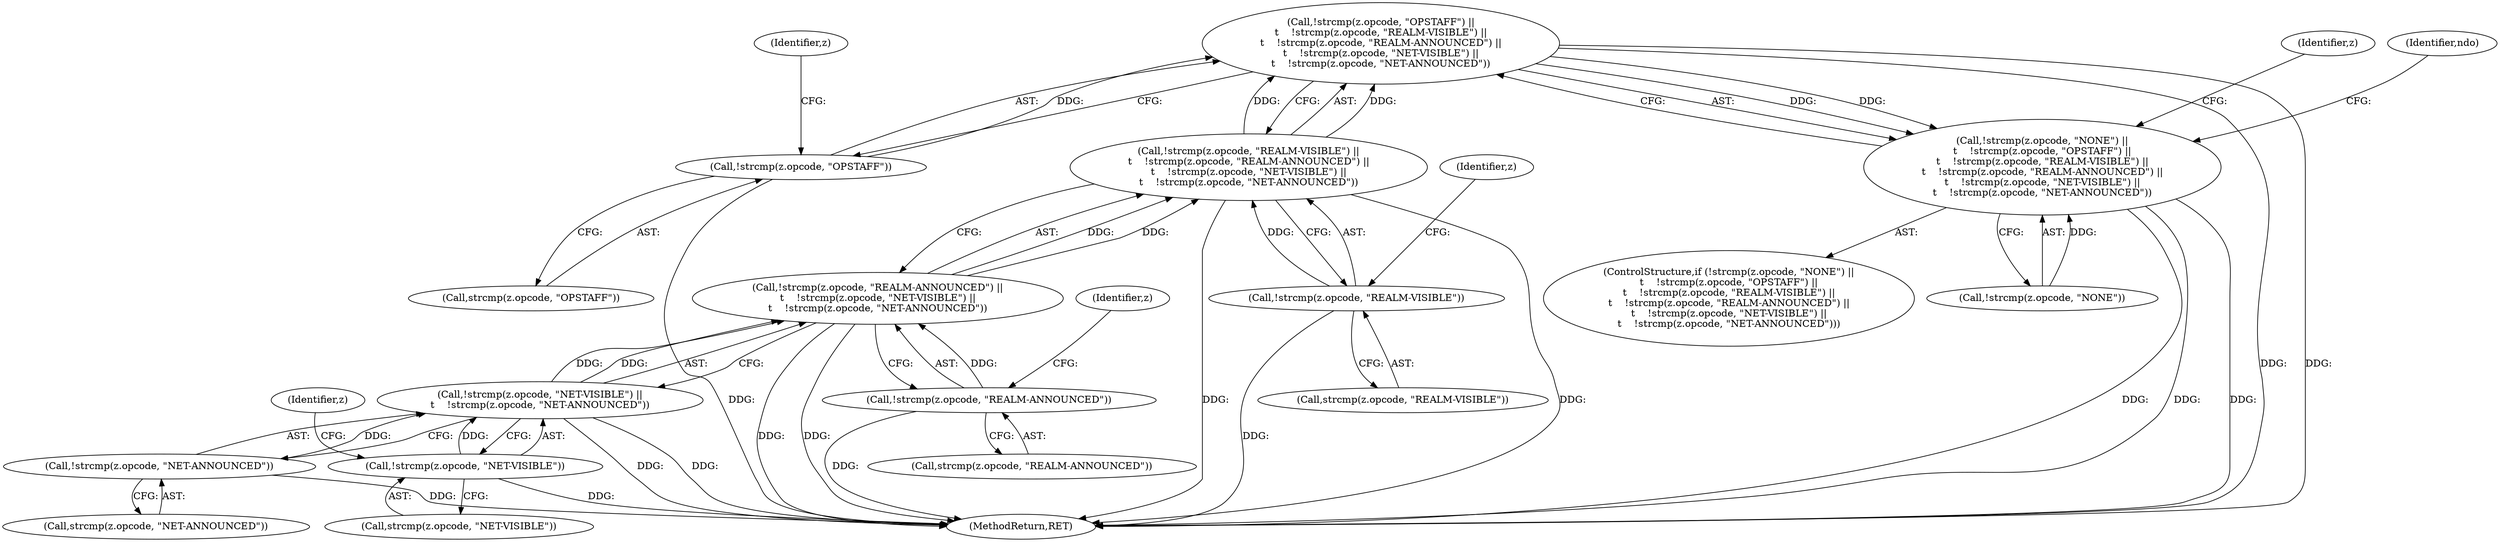 digraph "0_tcpdump_d17507ffa3e9742199b02a66aa940e79ababfa30_0@API" {
"1000679" [label="(Call,!strcmp(z.opcode, \"OPSTAFF\") ||\n\t    !strcmp(z.opcode, \"REALM-VISIBLE\") ||\n\t    !strcmp(z.opcode, \"REALM-ANNOUNCED\") ||\n\t    !strcmp(z.opcode, \"NET-VISIBLE\") ||\n\t    !strcmp(z.opcode, \"NET-ANNOUNCED\"))"];
"1000680" [label="(Call,!strcmp(z.opcode, \"OPSTAFF\"))"];
"1000686" [label="(Call,!strcmp(z.opcode, \"REALM-VISIBLE\") ||\n\t    !strcmp(z.opcode, \"REALM-ANNOUNCED\") ||\n\t    !strcmp(z.opcode, \"NET-VISIBLE\") ||\n\t    !strcmp(z.opcode, \"NET-ANNOUNCED\"))"];
"1000687" [label="(Call,!strcmp(z.opcode, \"REALM-VISIBLE\"))"];
"1000693" [label="(Call,!strcmp(z.opcode, \"REALM-ANNOUNCED\") ||\n\t    !strcmp(z.opcode, \"NET-VISIBLE\") ||\n\t    !strcmp(z.opcode, \"NET-ANNOUNCED\"))"];
"1000694" [label="(Call,!strcmp(z.opcode, \"REALM-ANNOUNCED\"))"];
"1000700" [label="(Call,!strcmp(z.opcode, \"NET-VISIBLE\") ||\n\t    !strcmp(z.opcode, \"NET-ANNOUNCED\"))"];
"1000701" [label="(Call,!strcmp(z.opcode, \"NET-VISIBLE\"))"];
"1000707" [label="(Call,!strcmp(z.opcode, \"NET-ANNOUNCED\"))"];
"1000672" [label="(Call,!strcmp(z.opcode, \"NONE\") ||\n\t    !strcmp(z.opcode, \"OPSTAFF\") ||\n\t    !strcmp(z.opcode, \"REALM-VISIBLE\") ||\n\t    !strcmp(z.opcode, \"REALM-ANNOUNCED\") ||\n\t    !strcmp(z.opcode, \"NET-VISIBLE\") ||\n\t    !strcmp(z.opcode, \"NET-ANNOUNCED\"))"];
"1000693" [label="(Call,!strcmp(z.opcode, \"REALM-ANNOUNCED\") ||\n\t    !strcmp(z.opcode, \"NET-VISIBLE\") ||\n\t    !strcmp(z.opcode, \"NET-ANNOUNCED\"))"];
"1000710" [label="(Identifier,z)"];
"1000708" [label="(Call,strcmp(z.opcode, \"NET-ANNOUNCED\"))"];
"1000681" [label="(Call,strcmp(z.opcode, \"OPSTAFF\"))"];
"1000679" [label="(Call,!strcmp(z.opcode, \"OPSTAFF\") ||\n\t    !strcmp(z.opcode, \"REALM-VISIBLE\") ||\n\t    !strcmp(z.opcode, \"REALM-ANNOUNCED\") ||\n\t    !strcmp(z.opcode, \"NET-VISIBLE\") ||\n\t    !strcmp(z.opcode, \"NET-ANNOUNCED\"))"];
"1000697" [label="(Identifier,z)"];
"1000748" [label="(MethodReturn,RET)"];
"1000728" [label="(Identifier,z)"];
"1000700" [label="(Call,!strcmp(z.opcode, \"NET-VISIBLE\") ||\n\t    !strcmp(z.opcode, \"NET-ANNOUNCED\"))"];
"1000680" [label="(Call,!strcmp(z.opcode, \"OPSTAFF\"))"];
"1000694" [label="(Call,!strcmp(z.opcode, \"REALM-ANNOUNCED\"))"];
"1000687" [label="(Call,!strcmp(z.opcode, \"REALM-VISIBLE\"))"];
"1000695" [label="(Call,strcmp(z.opcode, \"REALM-ANNOUNCED\"))"];
"1000704" [label="(Identifier,z)"];
"1000673" [label="(Call,!strcmp(z.opcode, \"NONE\"))"];
"1000701" [label="(Call,!strcmp(z.opcode, \"NET-VISIBLE\"))"];
"1000690" [label="(Identifier,z)"];
"1000702" [label="(Call,strcmp(z.opcode, \"NET-VISIBLE\"))"];
"1000716" [label="(Identifier,ndo)"];
"1000671" [label="(ControlStructure,if (!strcmp(z.opcode, \"NONE\") ||\n\t    !strcmp(z.opcode, \"OPSTAFF\") ||\n\t    !strcmp(z.opcode, \"REALM-VISIBLE\") ||\n\t    !strcmp(z.opcode, \"REALM-ANNOUNCED\") ||\n\t    !strcmp(z.opcode, \"NET-VISIBLE\") ||\n\t    !strcmp(z.opcode, \"NET-ANNOUNCED\")))"];
"1000686" [label="(Call,!strcmp(z.opcode, \"REALM-VISIBLE\") ||\n\t    !strcmp(z.opcode, \"REALM-ANNOUNCED\") ||\n\t    !strcmp(z.opcode, \"NET-VISIBLE\") ||\n\t    !strcmp(z.opcode, \"NET-ANNOUNCED\"))"];
"1000688" [label="(Call,strcmp(z.opcode, \"REALM-VISIBLE\"))"];
"1000707" [label="(Call,!strcmp(z.opcode, \"NET-ANNOUNCED\"))"];
"1000672" [label="(Call,!strcmp(z.opcode, \"NONE\") ||\n\t    !strcmp(z.opcode, \"OPSTAFF\") ||\n\t    !strcmp(z.opcode, \"REALM-VISIBLE\") ||\n\t    !strcmp(z.opcode, \"REALM-ANNOUNCED\") ||\n\t    !strcmp(z.opcode, \"NET-VISIBLE\") ||\n\t    !strcmp(z.opcode, \"NET-ANNOUNCED\"))"];
"1000679" -> "1000672"  [label="AST: "];
"1000679" -> "1000680"  [label="CFG: "];
"1000679" -> "1000686"  [label="CFG: "];
"1000680" -> "1000679"  [label="AST: "];
"1000686" -> "1000679"  [label="AST: "];
"1000672" -> "1000679"  [label="CFG: "];
"1000679" -> "1000748"  [label="DDG: "];
"1000679" -> "1000748"  [label="DDG: "];
"1000679" -> "1000672"  [label="DDG: "];
"1000679" -> "1000672"  [label="DDG: "];
"1000680" -> "1000679"  [label="DDG: "];
"1000686" -> "1000679"  [label="DDG: "];
"1000686" -> "1000679"  [label="DDG: "];
"1000680" -> "1000681"  [label="CFG: "];
"1000681" -> "1000680"  [label="AST: "];
"1000690" -> "1000680"  [label="CFG: "];
"1000680" -> "1000748"  [label="DDG: "];
"1000686" -> "1000687"  [label="CFG: "];
"1000686" -> "1000693"  [label="CFG: "];
"1000687" -> "1000686"  [label="AST: "];
"1000693" -> "1000686"  [label="AST: "];
"1000686" -> "1000748"  [label="DDG: "];
"1000686" -> "1000748"  [label="DDG: "];
"1000687" -> "1000686"  [label="DDG: "];
"1000693" -> "1000686"  [label="DDG: "];
"1000693" -> "1000686"  [label="DDG: "];
"1000687" -> "1000688"  [label="CFG: "];
"1000688" -> "1000687"  [label="AST: "];
"1000697" -> "1000687"  [label="CFG: "];
"1000687" -> "1000748"  [label="DDG: "];
"1000693" -> "1000694"  [label="CFG: "];
"1000693" -> "1000700"  [label="CFG: "];
"1000694" -> "1000693"  [label="AST: "];
"1000700" -> "1000693"  [label="AST: "];
"1000693" -> "1000748"  [label="DDG: "];
"1000693" -> "1000748"  [label="DDG: "];
"1000694" -> "1000693"  [label="DDG: "];
"1000700" -> "1000693"  [label="DDG: "];
"1000700" -> "1000693"  [label="DDG: "];
"1000694" -> "1000695"  [label="CFG: "];
"1000695" -> "1000694"  [label="AST: "];
"1000704" -> "1000694"  [label="CFG: "];
"1000694" -> "1000748"  [label="DDG: "];
"1000700" -> "1000701"  [label="CFG: "];
"1000700" -> "1000707"  [label="CFG: "];
"1000701" -> "1000700"  [label="AST: "];
"1000707" -> "1000700"  [label="AST: "];
"1000700" -> "1000748"  [label="DDG: "];
"1000700" -> "1000748"  [label="DDG: "];
"1000701" -> "1000700"  [label="DDG: "];
"1000707" -> "1000700"  [label="DDG: "];
"1000701" -> "1000702"  [label="CFG: "];
"1000702" -> "1000701"  [label="AST: "];
"1000710" -> "1000701"  [label="CFG: "];
"1000701" -> "1000748"  [label="DDG: "];
"1000707" -> "1000708"  [label="CFG: "];
"1000708" -> "1000707"  [label="AST: "];
"1000707" -> "1000748"  [label="DDG: "];
"1000672" -> "1000671"  [label="AST: "];
"1000672" -> "1000673"  [label="CFG: "];
"1000673" -> "1000672"  [label="AST: "];
"1000716" -> "1000672"  [label="CFG: "];
"1000728" -> "1000672"  [label="CFG: "];
"1000672" -> "1000748"  [label="DDG: "];
"1000672" -> "1000748"  [label="DDG: "];
"1000672" -> "1000748"  [label="DDG: "];
"1000673" -> "1000672"  [label="DDG: "];
}
